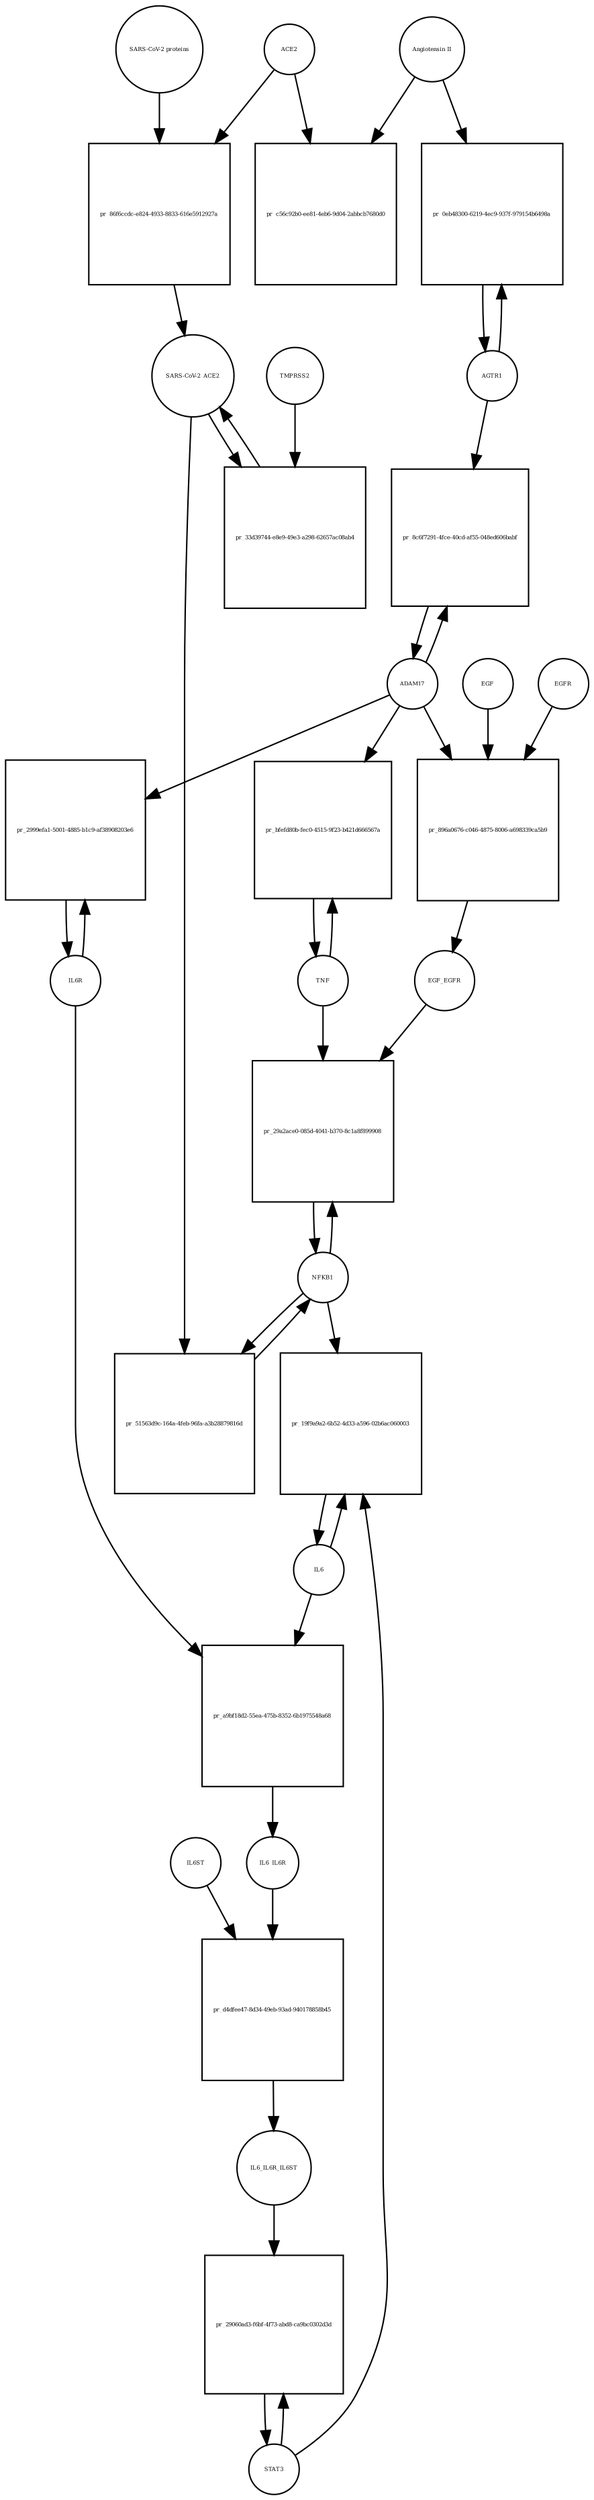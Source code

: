 strict digraph  {
"Angiotensin II" [annotation="", bipartite=0, cls="simple chemical", fontsize=4, label="Angiotensin II", shape=circle];
"pr_c56c92b0-ee81-4eb6-9d04-2abbcb7680d0" [annotation="", bipartite=1, cls=process, fontsize=4, label="pr_c56c92b0-ee81-4eb6-9d04-2abbcb7680d0", shape=square];
ACE2 [annotation="", bipartite=0, cls=macromolecule, fontsize=4, label=ACE2, shape=circle];
"pr_86f6ccdc-e824-4933-8833-616e5912927a" [annotation="", bipartite=1, cls=process, fontsize=4, label="pr_86f6ccdc-e824-4933-8833-616e5912927a", shape=square];
"SARS-CoV-2_ACE2" [annotation="", bipartite=0, cls=complex, fontsize=4, label="SARS-CoV-2_ACE2", shape=circle];
"SARS-CoV-2 proteins" [annotation="", bipartite=0, cls=macromolecule, fontsize=4, label="SARS-CoV-2 proteins", shape=circle];
"pr_33d39744-e8e9-49e3-a298-62657ac08ab4" [annotation="", bipartite=1, cls=process, fontsize=4, label="pr_33d39744-e8e9-49e3-a298-62657ac08ab4", shape=square];
TMPRSS2 [annotation="", bipartite=0, cls=macromolecule, fontsize=4, label=TMPRSS2, shape=circle];
NFKB1 [annotation="", bipartite=0, cls=macromolecule, fontsize=4, label=NFKB1, shape=circle];
"pr_51563d9c-164a-4feb-96fa-a3b28879816d" [annotation="", bipartite=1, cls=process, fontsize=4, label="pr_51563d9c-164a-4feb-96fa-a3b28879816d", shape=square];
"pr_29a2ace0-085d-4041-b370-8c1a8f899908" [annotation="", bipartite=1, cls=process, fontsize=4, label="pr_29a2ace0-085d-4041-b370-8c1a8f899908", shape=square];
EGF_EGFR [annotation="", bipartite=0, cls=complex, fontsize=4, label=EGF_EGFR, shape=circle];
TNF [annotation="", bipartite=0, cls=macromolecule, fontsize=4, label=TNF, shape=circle];
AGTR1 [annotation="", bipartite=0, cls=macromolecule, fontsize=4, label=AGTR1, shape=circle];
"pr_0eb48300-6219-4ec9-937f-979154b6498a" [annotation="", bipartite=1, cls=process, fontsize=4, label="pr_0eb48300-6219-4ec9-937f-979154b6498a", shape=square];
ADAM17 [annotation="", bipartite=0, cls=macromolecule, fontsize=4, label=ADAM17, shape=circle];
"pr_8c6f7291-4fce-40cd-af55-048ed606babf" [annotation="", bipartite=1, cls=process, fontsize=4, label="pr_8c6f7291-4fce-40cd-af55-048ed606babf", shape=square];
IL6R [annotation="", bipartite=0, cls=macromolecule, fontsize=4, label=IL6R, shape=circle];
"pr_2999efa1-5001-4885-b1c9-af38908203e6" [annotation="", bipartite=1, cls=process, fontsize=4, label="pr_2999efa1-5001-4885-b1c9-af38908203e6", shape=square];
EGFR [annotation="", bipartite=0, cls=macromolecule, fontsize=4, label=EGFR, shape=circle];
"pr_896a0676-c046-4875-8006-a698339ca5b9" [annotation="", bipartite=1, cls=process, fontsize=4, label="pr_896a0676-c046-4875-8006-a698339ca5b9", shape=square];
EGF [annotation="", bipartite=0, cls=macromolecule, fontsize=4, label=EGF, shape=circle];
"pr_bfefd80b-fec0-4515-9f23-b421d666567a" [annotation="", bipartite=1, cls=process, fontsize=4, label="pr_bfefd80b-fec0-4515-9f23-b421d666567a", shape=square];
"pr_a9bf18d2-55ea-475b-8352-6b1975548a68" [annotation="", bipartite=1, cls=process, fontsize=4, label="pr_a9bf18d2-55ea-475b-8352-6b1975548a68", shape=square];
IL6_IL6R [annotation="", bipartite=0, cls=complex, fontsize=4, label=IL6_IL6R, shape=circle];
IL6 [annotation="", bipartite=0, cls=macromolecule, fontsize=4, label=IL6, shape=circle];
"pr_d4dfee47-8d34-49eb-93ad-940178858b45" [annotation="", bipartite=1, cls=process, fontsize=4, label="pr_d4dfee47-8d34-49eb-93ad-940178858b45", shape=square];
IL6_IL6R_IL6ST [annotation="", bipartite=0, cls=complex, fontsize=4, label=IL6_IL6R_IL6ST, shape=circle];
IL6ST [annotation="", bipartite=0, cls=macromolecule, fontsize=4, label=IL6ST, shape=circle];
STAT3 [annotation="", bipartite=0, cls=macromolecule, fontsize=4, label=STAT3, shape=circle];
"pr_29060ad3-f6bf-4f73-abd8-ca9bc0302d3d" [annotation="", bipartite=1, cls=process, fontsize=4, label="pr_29060ad3-f6bf-4f73-abd8-ca9bc0302d3d", shape=square];
"pr_19f9a9a2-6b52-4d33-a596-02b6ac060003" [annotation="", bipartite=1, cls=process, fontsize=4, label="pr_19f9a9a2-6b52-4d33-a596-02b6ac060003", shape=square];
"Angiotensin II" -> "pr_c56c92b0-ee81-4eb6-9d04-2abbcb7680d0"  [annotation="", interaction_type=consumption];
"Angiotensin II" -> "pr_0eb48300-6219-4ec9-937f-979154b6498a"  [annotation="", interaction_type=catalysis];
ACE2 -> "pr_c56c92b0-ee81-4eb6-9d04-2abbcb7680d0"  [annotation="", interaction_type=catalysis];
ACE2 -> "pr_86f6ccdc-e824-4933-8833-616e5912927a"  [annotation="", interaction_type=consumption];
"pr_86f6ccdc-e824-4933-8833-616e5912927a" -> "SARS-CoV-2_ACE2"  [annotation="", interaction_type=production];
"SARS-CoV-2_ACE2" -> "pr_33d39744-e8e9-49e3-a298-62657ac08ab4"  [annotation="", interaction_type=consumption];
"SARS-CoV-2_ACE2" -> "pr_51563d9c-164a-4feb-96fa-a3b28879816d"  [annotation="", interaction_type=stimulation];
"SARS-CoV-2 proteins" -> "pr_86f6ccdc-e824-4933-8833-616e5912927a"  [annotation="", interaction_type=consumption];
"pr_33d39744-e8e9-49e3-a298-62657ac08ab4" -> "SARS-CoV-2_ACE2"  [annotation="", interaction_type=production];
TMPRSS2 -> "pr_33d39744-e8e9-49e3-a298-62657ac08ab4"  [annotation="", interaction_type=consumption];
NFKB1 -> "pr_51563d9c-164a-4feb-96fa-a3b28879816d"  [annotation="", interaction_type=consumption];
NFKB1 -> "pr_29a2ace0-085d-4041-b370-8c1a8f899908"  [annotation="", interaction_type=consumption];
NFKB1 -> "pr_19f9a9a2-6b52-4d33-a596-02b6ac060003"  [annotation="", interaction_type=stimulation];
"pr_51563d9c-164a-4feb-96fa-a3b28879816d" -> NFKB1  [annotation="", interaction_type=production];
"pr_29a2ace0-085d-4041-b370-8c1a8f899908" -> NFKB1  [annotation="", interaction_type=production];
EGF_EGFR -> "pr_29a2ace0-085d-4041-b370-8c1a8f899908"  [annotation="", interaction_type=stimulation];
TNF -> "pr_29a2ace0-085d-4041-b370-8c1a8f899908"  [annotation="", interaction_type=stimulation];
TNF -> "pr_bfefd80b-fec0-4515-9f23-b421d666567a"  [annotation="", interaction_type=consumption];
AGTR1 -> "pr_0eb48300-6219-4ec9-937f-979154b6498a"  [annotation="", interaction_type=consumption];
AGTR1 -> "pr_8c6f7291-4fce-40cd-af55-048ed606babf"  [annotation="", interaction_type=catalysis];
"pr_0eb48300-6219-4ec9-937f-979154b6498a" -> AGTR1  [annotation="", interaction_type=production];
ADAM17 -> "pr_8c6f7291-4fce-40cd-af55-048ed606babf"  [annotation="", interaction_type=consumption];
ADAM17 -> "pr_2999efa1-5001-4885-b1c9-af38908203e6"  [annotation="", interaction_type=catalysis];
ADAM17 -> "pr_896a0676-c046-4875-8006-a698339ca5b9"  [annotation="", interaction_type=stimulation];
ADAM17 -> "pr_bfefd80b-fec0-4515-9f23-b421d666567a"  [annotation="", interaction_type=catalysis];
"pr_8c6f7291-4fce-40cd-af55-048ed606babf" -> ADAM17  [annotation="", interaction_type=production];
IL6R -> "pr_2999efa1-5001-4885-b1c9-af38908203e6"  [annotation="", interaction_type=consumption];
IL6R -> "pr_a9bf18d2-55ea-475b-8352-6b1975548a68"  [annotation="", interaction_type=consumption];
"pr_2999efa1-5001-4885-b1c9-af38908203e6" -> IL6R  [annotation="", interaction_type=production];
EGFR -> "pr_896a0676-c046-4875-8006-a698339ca5b9"  [annotation="", interaction_type=consumption];
"pr_896a0676-c046-4875-8006-a698339ca5b9" -> EGF_EGFR  [annotation="", interaction_type=production];
EGF -> "pr_896a0676-c046-4875-8006-a698339ca5b9"  [annotation="", interaction_type=consumption];
"pr_bfefd80b-fec0-4515-9f23-b421d666567a" -> TNF  [annotation="", interaction_type=production];
"pr_a9bf18d2-55ea-475b-8352-6b1975548a68" -> IL6_IL6R  [annotation="", interaction_type=production];
IL6_IL6R -> "pr_d4dfee47-8d34-49eb-93ad-940178858b45"  [annotation="", interaction_type=consumption];
IL6 -> "pr_a9bf18d2-55ea-475b-8352-6b1975548a68"  [annotation="", interaction_type=consumption];
IL6 -> "pr_19f9a9a2-6b52-4d33-a596-02b6ac060003"  [annotation="", interaction_type=consumption];
"pr_d4dfee47-8d34-49eb-93ad-940178858b45" -> IL6_IL6R_IL6ST  [annotation="", interaction_type=production];
IL6_IL6R_IL6ST -> "pr_29060ad3-f6bf-4f73-abd8-ca9bc0302d3d"  [annotation="", interaction_type=catalysis];
IL6ST -> "pr_d4dfee47-8d34-49eb-93ad-940178858b45"  [annotation="", interaction_type=consumption];
STAT3 -> "pr_29060ad3-f6bf-4f73-abd8-ca9bc0302d3d"  [annotation="", interaction_type=consumption];
STAT3 -> "pr_19f9a9a2-6b52-4d33-a596-02b6ac060003"  [annotation="", interaction_type=stimulation];
"pr_29060ad3-f6bf-4f73-abd8-ca9bc0302d3d" -> STAT3  [annotation="", interaction_type=production];
"pr_19f9a9a2-6b52-4d33-a596-02b6ac060003" -> IL6  [annotation="", interaction_type=production];
}
